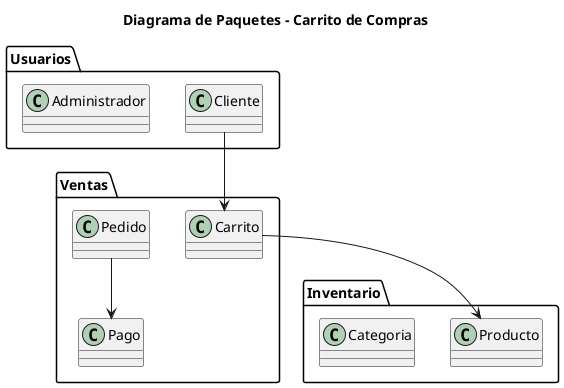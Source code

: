 @startuml
title Diagrama de Paquetes - Carrito de Compras

package "Usuarios" {
  class Cliente
  class Administrador
}

package "Ventas" {
  class Carrito
  class Pedido
  class Pago
}

package "Inventario" {
  class Producto
  class Categoria
}

Cliente --> Carrito
Carrito --> Producto
Pedido --> Pago

@enduml
